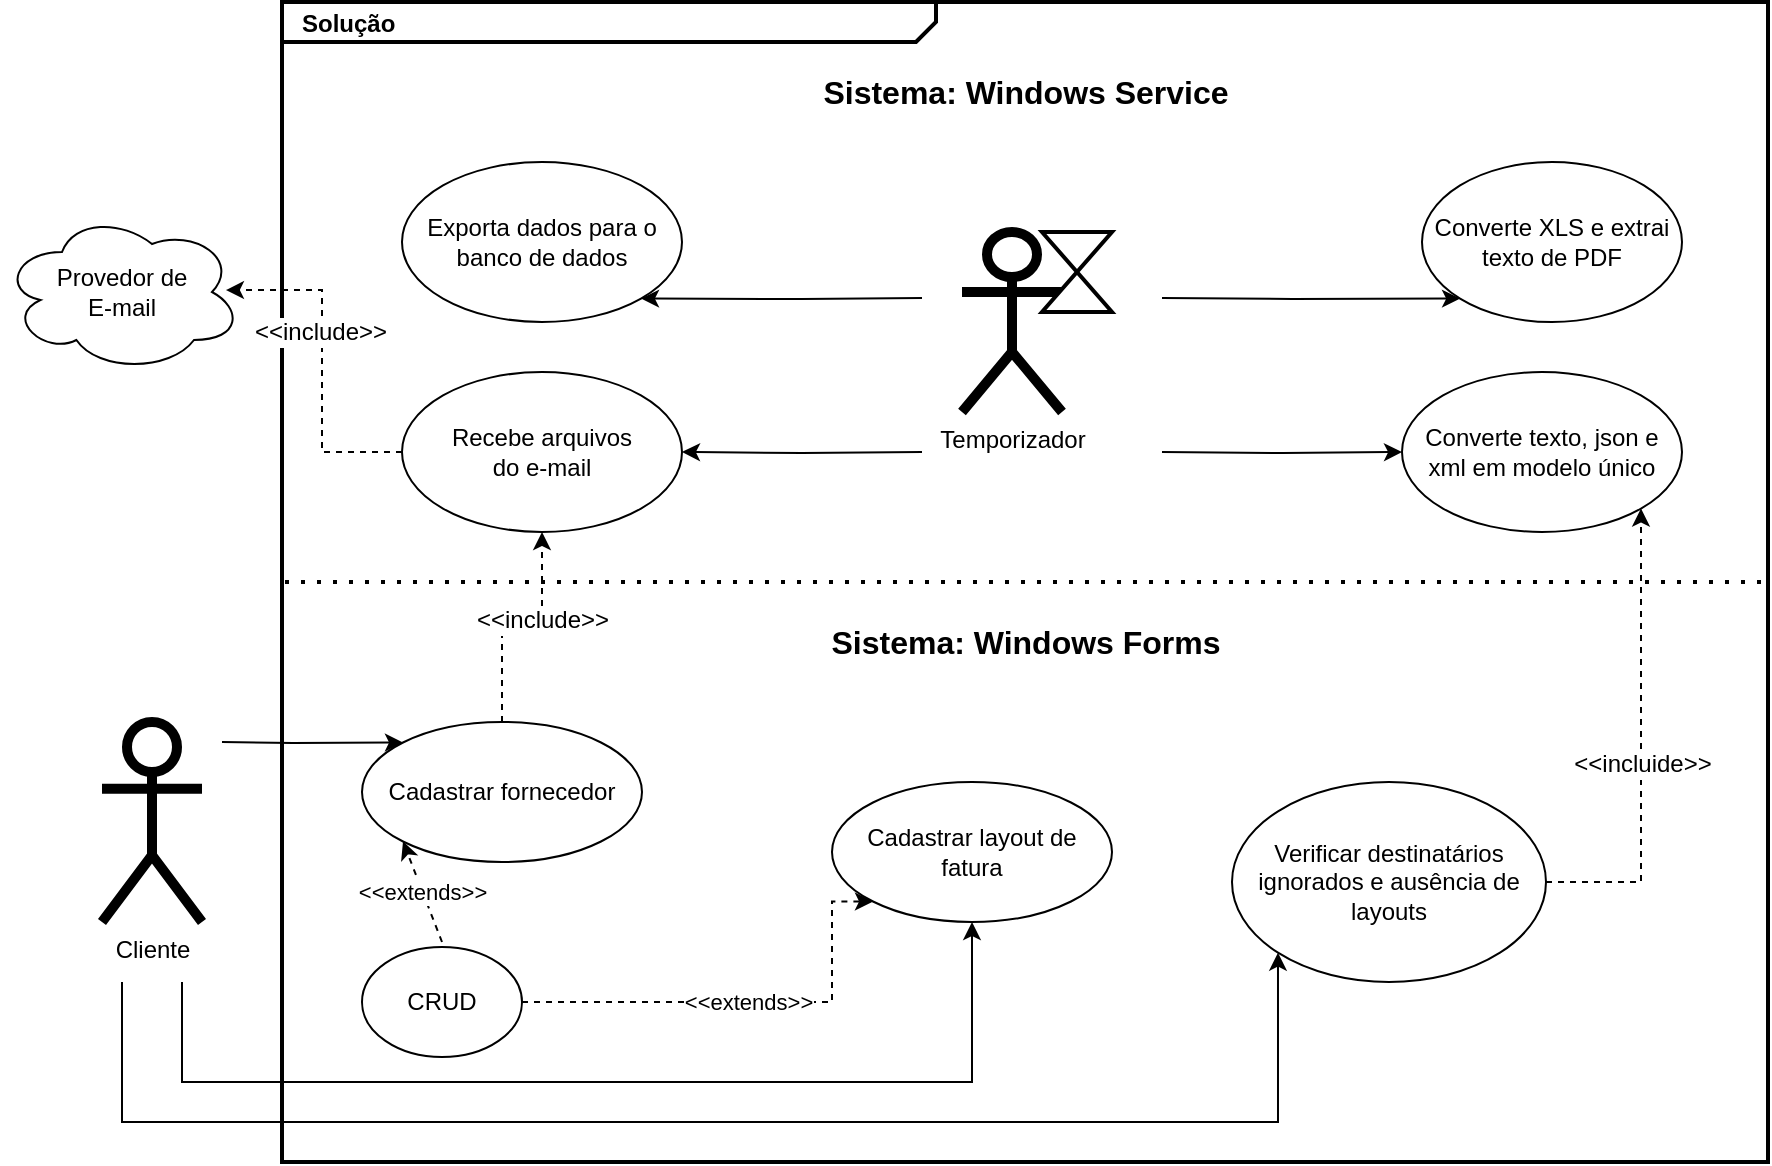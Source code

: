 <mxfile version="14.1.1" type="device"><diagram name="Page-1" id="929967ad-93f9-6ef4-fab6-5d389245f69c"><mxGraphModel dx="1422" dy="737" grid="1" gridSize="10" guides="1" tooltips="1" connect="1" arrows="1" fold="1" page="1" pageScale="1.5" pageWidth="827" pageHeight="1169" background="none" math="0" shadow="0"><root><mxCell id="0" style=";html=1;"/><mxCell id="1" style=";html=1;" parent="0"/><mxCell id="1672d66443f91eb5-1" value="&lt;p style=&quot;margin: 0px ; margin-top: 4px ; margin-left: 10px ; text-align: left&quot;&gt;&lt;b&gt;Solução&lt;/b&gt;&lt;/p&gt;" style="html=1;strokeWidth=2;shape=mxgraph.sysml.package;html=1;overflow=fill;whiteSpace=wrap;fillColor=none;gradientColor=none;fontSize=12;align=center;labelX=327.64;" parent="1" vertex="1"><mxGeometry x="280" y="40" width="743" height="580" as="geometry"/></mxCell><mxCell id="6IbGFbKJ6o7dyu4fKh4R-9" style="edgeStyle=orthogonalEdgeStyle;rounded=0;orthogonalLoop=1;jettySize=auto;html=1;entryX=0.5;entryY=1;entryDx=0;entryDy=0;" edge="1" parent="1" target="6IbGFbKJ6o7dyu4fKh4R-4"><mxGeometry relative="1" as="geometry"><mxPoint x="230" y="530" as="sourcePoint"/><Array as="points"><mxPoint x="230" y="580"/><mxPoint x="625" y="580"/></Array></mxGeometry></mxCell><mxCell id="6IbGFbKJ6o7dyu4fKh4R-12" style="edgeStyle=orthogonalEdgeStyle;rounded=0;orthogonalLoop=1;jettySize=auto;html=1;entryX=0;entryY=1;entryDx=0;entryDy=0;" edge="1" parent="1" target="6IbGFbKJ6o7dyu4fKh4R-5"><mxGeometry relative="1" as="geometry"><mxPoint x="200" y="530" as="sourcePoint"/><Array as="points"><mxPoint x="200" y="600"/><mxPoint x="778" y="600"/></Array></mxGeometry></mxCell><mxCell id="6IbGFbKJ6o7dyu4fKh4R-41" style="edgeStyle=orthogonalEdgeStyle;rounded=0;orthogonalLoop=1;jettySize=auto;html=1;entryX=0;entryY=0;entryDx=0;entryDy=0;fontSize=12;" edge="1" parent="1" target="6IbGFbKJ6o7dyu4fKh4R-3"><mxGeometry relative="1" as="geometry"><mxPoint x="250" y="410" as="sourcePoint"/></mxGeometry></mxCell><mxCell id="6IbGFbKJ6o7dyu4fKh4R-2" value="Cliente" style="shape=umlActor;verticalLabelPosition=bottom;verticalAlign=top;html=1;strokeWidth=5;" vertex="1" parent="1"><mxGeometry x="190" y="400" width="50" height="100" as="geometry"/></mxCell><mxCell id="6IbGFbKJ6o7dyu4fKh4R-33" style="edgeStyle=orthogonalEdgeStyle;rounded=0;orthogonalLoop=1;jettySize=auto;html=1;exitX=0.5;exitY=0;exitDx=0;exitDy=0;entryX=0.5;entryY=1;entryDx=0;entryDy=0;fontSize=12;dashed=1;" edge="1" parent="1" source="6IbGFbKJ6o7dyu4fKh4R-3" target="6IbGFbKJ6o7dyu4fKh4R-26"><mxGeometry relative="1" as="geometry"/></mxCell><mxCell id="6IbGFbKJ6o7dyu4fKh4R-34" value="&amp;lt;&amp;lt;include&amp;gt;&amp;gt;" style="edgeLabel;html=1;align=center;verticalAlign=middle;resizable=0;points=[];fontSize=12;" vertex="1" connectable="0" parent="6IbGFbKJ6o7dyu4fKh4R-33"><mxGeometry x="0.24" relative="1" as="geometry"><mxPoint as="offset"/></mxGeometry></mxCell><mxCell id="6IbGFbKJ6o7dyu4fKh4R-3" value="Cadastrar fornecedor" style="ellipse;whiteSpace=wrap;html=1;" vertex="1" parent="1"><mxGeometry x="320" y="400" width="140" height="70" as="geometry"/></mxCell><mxCell id="6IbGFbKJ6o7dyu4fKh4R-4" value="Cadastrar layout de fatura" style="ellipse;whiteSpace=wrap;html=1;" vertex="1" parent="1"><mxGeometry x="555" y="430" width="140" height="70" as="geometry"/></mxCell><mxCell id="6IbGFbKJ6o7dyu4fKh4R-35" style="edgeStyle=orthogonalEdgeStyle;rounded=0;orthogonalLoop=1;jettySize=auto;html=1;exitX=1;exitY=0.5;exitDx=0;exitDy=0;entryX=1;entryY=1;entryDx=0;entryDy=0;dashed=1;fontSize=12;" edge="1" parent="1" source="6IbGFbKJ6o7dyu4fKh4R-5" target="6IbGFbKJ6o7dyu4fKh4R-24"><mxGeometry relative="1" as="geometry"/></mxCell><mxCell id="6IbGFbKJ6o7dyu4fKh4R-36" value="&amp;lt;&amp;lt;incluide&amp;gt;&amp;gt;" style="edgeLabel;html=1;align=center;verticalAlign=middle;resizable=0;points=[];fontSize=12;" vertex="1" connectable="0" parent="6IbGFbKJ6o7dyu4fKh4R-35"><mxGeometry x="-0.089" relative="1" as="geometry"><mxPoint as="offset"/></mxGeometry></mxCell><mxCell id="6IbGFbKJ6o7dyu4fKh4R-5" value="Verificar destinatários ignorados e ausência de layouts" style="ellipse;whiteSpace=wrap;html=1;" vertex="1" parent="1"><mxGeometry x="755" y="430" width="157" height="100" as="geometry"/></mxCell><mxCell id="6IbGFbKJ6o7dyu4fKh4R-8" value="&#10;&#10;&lt;span style=&quot;color: rgb(0, 0, 0); font-family: helvetica; font-size: 11px; font-style: normal; font-weight: 400; letter-spacing: normal; text-align: center; text-indent: 0px; text-transform: none; word-spacing: 0px; background-color: rgb(255, 255, 255); display: inline; float: none;&quot;&gt;&amp;lt;&amp;lt;extends&amp;gt;&amp;gt;&lt;/span&gt;&#10;&#10;" style="edgeStyle=orthogonalEdgeStyle;rounded=0;orthogonalLoop=1;jettySize=auto;html=1;exitX=1;exitY=0.5;exitDx=0;exitDy=0;entryX=0;entryY=1;entryDx=0;entryDy=0;dashed=1;" edge="1" parent="1" source="6IbGFbKJ6o7dyu4fKh4R-6" target="6IbGFbKJ6o7dyu4fKh4R-4"><mxGeometry relative="1" as="geometry"><Array as="points"><mxPoint x="555" y="540"/><mxPoint x="555" y="490"/></Array></mxGeometry></mxCell><mxCell id="6IbGFbKJ6o7dyu4fKh4R-6" value="CRUD" style="ellipse;whiteSpace=wrap;html=1;" vertex="1" parent="1"><mxGeometry x="320" y="512.5" width="80" height="55" as="geometry"/></mxCell><mxCell id="6IbGFbKJ6o7dyu4fKh4R-7" value="&amp;lt;&amp;lt;extends&amp;gt;&amp;gt;" style="endArrow=classic;html=1;entryX=0;entryY=1;entryDx=0;entryDy=0;dashed=1;" edge="1" parent="1" target="6IbGFbKJ6o7dyu4fKh4R-3"><mxGeometry width="50" height="50" relative="1" as="geometry"><mxPoint x="360" y="510" as="sourcePoint"/><mxPoint x="710" y="375" as="targetPoint"/></mxGeometry></mxCell><mxCell id="6IbGFbKJ6o7dyu4fKh4R-29" style="edgeStyle=orthogonalEdgeStyle;rounded=0;orthogonalLoop=1;jettySize=auto;html=1;entryX=1;entryY=1;entryDx=0;entryDy=0;fontSize=12;" edge="1" parent="1" target="6IbGFbKJ6o7dyu4fKh4R-27"><mxGeometry relative="1" as="geometry"><mxPoint x="600" y="188" as="sourcePoint"/></mxGeometry></mxCell><mxCell id="6IbGFbKJ6o7dyu4fKh4R-30" style="edgeStyle=orthogonalEdgeStyle;rounded=0;orthogonalLoop=1;jettySize=auto;html=1;entryX=1;entryY=0.5;entryDx=0;entryDy=0;fontSize=12;" edge="1" parent="1" target="6IbGFbKJ6o7dyu4fKh4R-26"><mxGeometry relative="1" as="geometry"><mxPoint x="600" y="265" as="sourcePoint"/></mxGeometry></mxCell><mxCell id="6IbGFbKJ6o7dyu4fKh4R-31" style="edgeStyle=orthogonalEdgeStyle;rounded=0;orthogonalLoop=1;jettySize=auto;html=1;entryX=0;entryY=0.5;entryDx=0;entryDy=0;fontSize=12;" edge="1" parent="1" target="6IbGFbKJ6o7dyu4fKh4R-24"><mxGeometry relative="1" as="geometry"><mxPoint x="720" y="265" as="sourcePoint"/></mxGeometry></mxCell><mxCell id="6IbGFbKJ6o7dyu4fKh4R-32" style="edgeStyle=orthogonalEdgeStyle;rounded=0;orthogonalLoop=1;jettySize=auto;html=1;entryX=0;entryY=1;entryDx=0;entryDy=0;fontSize=12;" edge="1" parent="1" target="6IbGFbKJ6o7dyu4fKh4R-25"><mxGeometry relative="1" as="geometry"><mxPoint x="720" y="188" as="sourcePoint"/></mxGeometry></mxCell><mxCell id="6IbGFbKJ6o7dyu4fKh4R-14" value="Temporizador" style="shape=umlActor;verticalLabelPosition=bottom;verticalAlign=top;html=1;strokeWidth=5;" vertex="1" parent="1"><mxGeometry x="620" y="155" width="50" height="90" as="geometry"/></mxCell><mxCell id="6IbGFbKJ6o7dyu4fKh4R-15" value="" style="html=1;shape=mxgraph.sysml.timeEvent;strokeWidth=2;verticalLabelPosition=bottom;verticalAlignment=top;" vertex="1" parent="1"><mxGeometry x="660" y="155" width="35" height="40" as="geometry"/></mxCell><mxCell id="6IbGFbKJ6o7dyu4fKh4R-17" value="" style="endArrow=none;dashed=1;html=1;dashPattern=1 3;strokeWidth=2;" edge="1" parent="1"><mxGeometry width="50" height="50" relative="1" as="geometry"><mxPoint x="281.5" y="330" as="sourcePoint"/><mxPoint x="1021.5" y="330" as="targetPoint"/></mxGeometry></mxCell><mxCell id="6IbGFbKJ6o7dyu4fKh4R-20" value="Sistema: Windows Forms" style="text;html=1;strokeColor=none;fillColor=none;align=center;verticalAlign=middle;whiteSpace=wrap;rounded=0;fontSize=16;fontStyle=1" vertex="1" parent="1"><mxGeometry x="526.5" y="350" width="250" height="20" as="geometry"/></mxCell><mxCell id="6IbGFbKJ6o7dyu4fKh4R-21" value="Sistema: Windows Service" style="text;html=1;strokeColor=none;fillColor=none;align=center;verticalAlign=middle;whiteSpace=wrap;rounded=0;fontSize=16;fontStyle=1" vertex="1" parent="1"><mxGeometry x="526.5" y="75" width="250" height="20" as="geometry"/></mxCell><mxCell id="6IbGFbKJ6o7dyu4fKh4R-24" value="Converte texto, json e xml em modelo único" style="ellipse;whiteSpace=wrap;html=1;fontSize=12;" vertex="1" parent="1"><mxGeometry x="840" y="225" width="140" height="80" as="geometry"/></mxCell><mxCell id="6IbGFbKJ6o7dyu4fKh4R-25" value="Converte XLS e extrai texto de PDF" style="ellipse;whiteSpace=wrap;html=1;fontSize=12;" vertex="1" parent="1"><mxGeometry x="850" y="120" width="130" height="80" as="geometry"/></mxCell><mxCell id="6IbGFbKJ6o7dyu4fKh4R-38" style="edgeStyle=orthogonalEdgeStyle;rounded=0;orthogonalLoop=1;jettySize=auto;html=1;exitX=0;exitY=0.5;exitDx=0;exitDy=0;entryX=0.933;entryY=0.488;entryDx=0;entryDy=0;entryPerimeter=0;dashed=1;fontSize=12;" edge="1" parent="1" source="6IbGFbKJ6o7dyu4fKh4R-26" target="6IbGFbKJ6o7dyu4fKh4R-37"><mxGeometry relative="1" as="geometry"/></mxCell><mxCell id="6IbGFbKJ6o7dyu4fKh4R-39" value="&amp;lt;&amp;lt;include&amp;gt;&amp;gt;" style="edgeLabel;html=1;align=center;verticalAlign=middle;resizable=0;points=[];fontSize=12;" vertex="1" connectable="0" parent="6IbGFbKJ6o7dyu4fKh4R-38"><mxGeometry x="0.191" y="1" relative="1" as="geometry"><mxPoint as="offset"/></mxGeometry></mxCell><mxCell id="6IbGFbKJ6o7dyu4fKh4R-26" value="Recebe arquivos &lt;br&gt;do e-mail" style="ellipse;whiteSpace=wrap;html=1;fontSize=12;" vertex="1" parent="1"><mxGeometry x="340" y="225" width="140" height="80" as="geometry"/></mxCell><mxCell id="6IbGFbKJ6o7dyu4fKh4R-27" value="Exporta dados para o banco de dados" style="ellipse;whiteSpace=wrap;html=1;fontSize=12;" vertex="1" parent="1"><mxGeometry x="340" y="120" width="140" height="80" as="geometry"/></mxCell><mxCell id="6IbGFbKJ6o7dyu4fKh4R-37" value="Provedor de &lt;br&gt;E-mail" style="ellipse;shape=cloud;whiteSpace=wrap;html=1;fontSize=12;" vertex="1" parent="1"><mxGeometry x="140" y="145" width="120" height="80" as="geometry"/></mxCell></root></mxGraphModel></diagram></mxfile>
